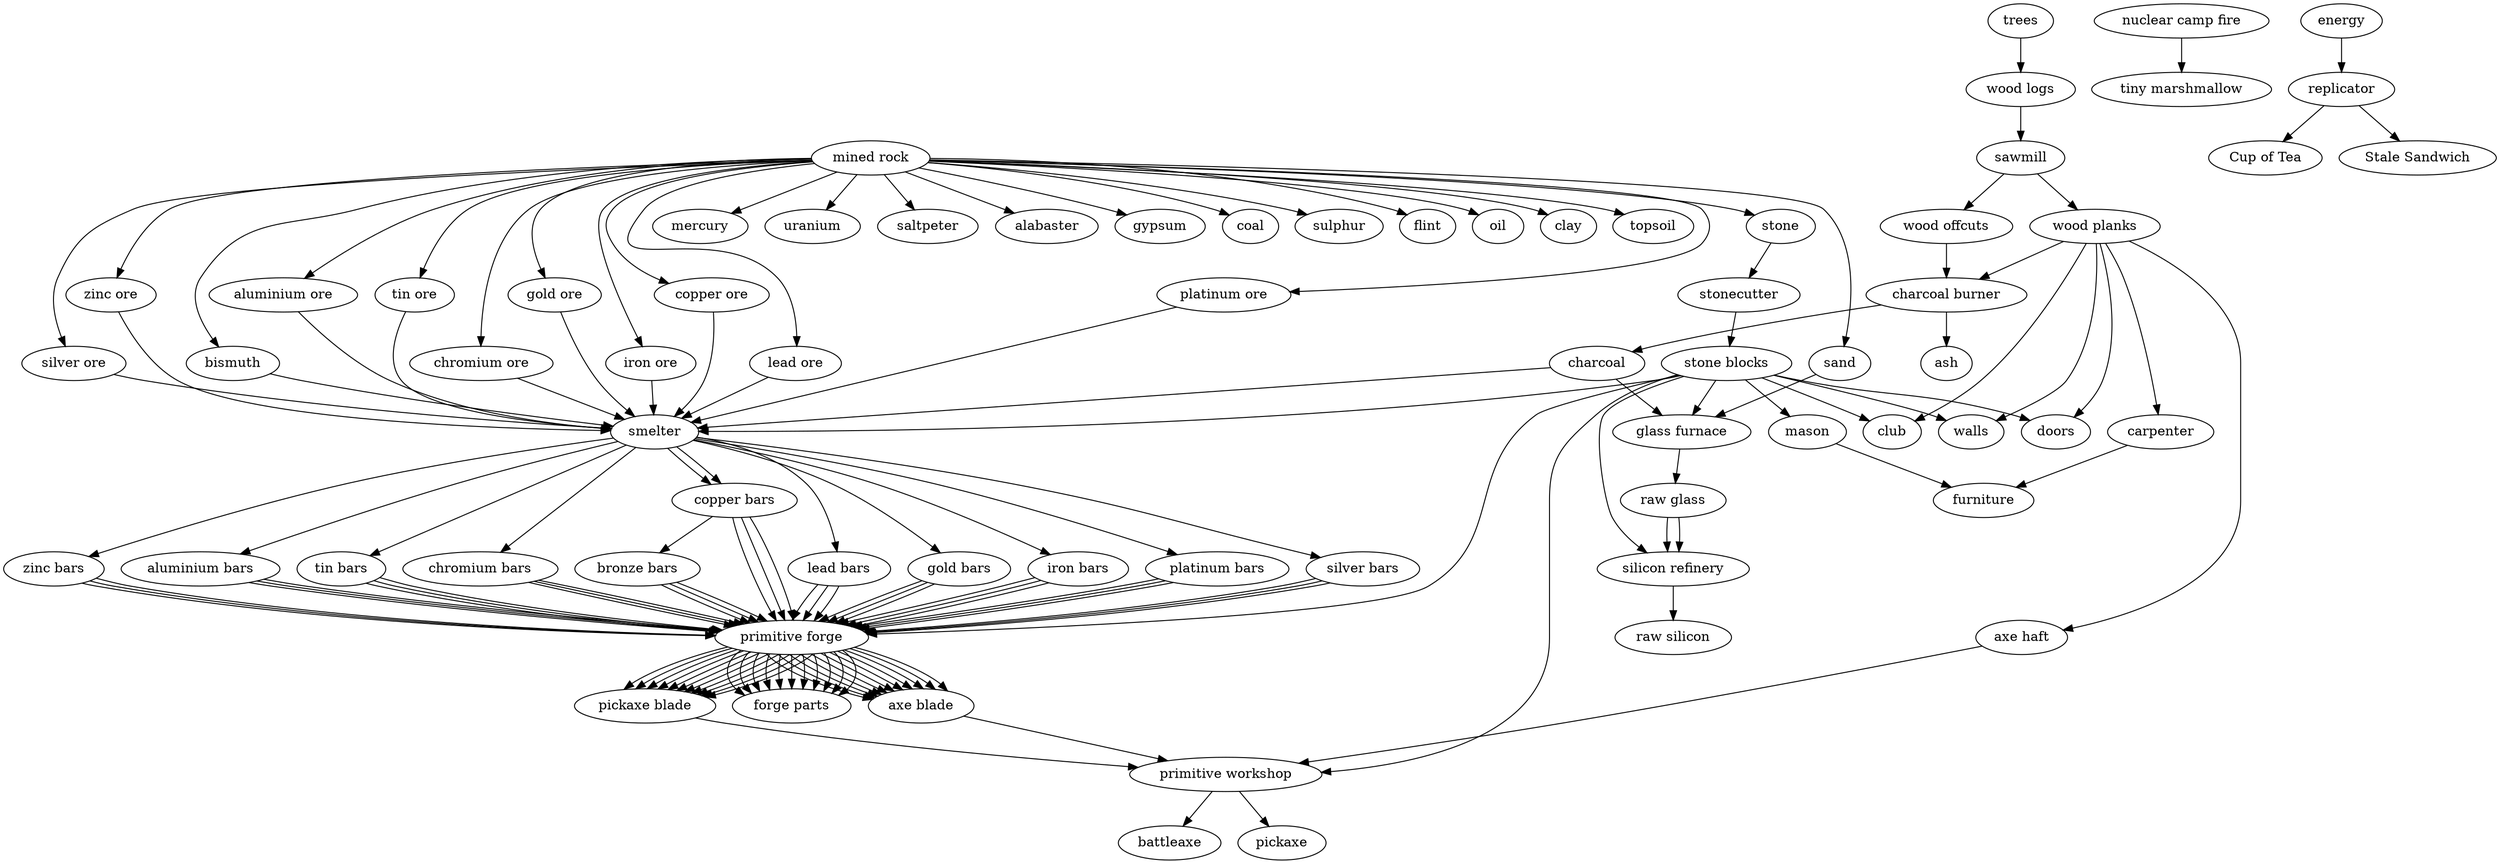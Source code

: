 digraph G {
	trees -> "wood logs" -> sawmill -> "wood planks" -> carpenter -> furniture
	"wood planks" -> "charcoal burner"
	"wood planks" -> walls
	"wood planks" -> doors
	"wood planks" -> club
	"wood planks" -> "axe haft"
	sawmill -> "wood offcuts" -> "charcoal burner" -> charcoal
	"charcoal burner" -> ash

	stone -> stonecutter -> "stone blocks" -> mason -> furniture
	"stone blocks" -> "glass furnace"
	"stone blocks" -> smelter
	"stone blocks" -> walls
	"stone blocks" -> doors
	"stone blocks" -> club

	sand -> "glass furnace" -> "raw glass"
	"raw glass" -> "silicon refinery"
	"stone blocks" -> "silicon refinery"
	"raw glass" -> "silicon refinery" -> "raw silicon"

	charcoal -> smelter
	charcoal -> "glass furnace"

	"stone blocks" -> "primitive forge"
	"stone blocks" -> "primitive workshop"

	"mined rock" -> stone
	"mined rock" -> "aluminium ore"
	"mined rock" -> "tin ore"
	"mined rock" -> "chromium ore"
	"mined rock" -> "copper ore"
	"mined rock" -> "lead ore"
	"mined rock" -> "gold ore"
	"mined rock" -> "iron ore"
	"mined rock" -> "platinum ore"
	"mined rock" -> "silver ore"
	"mined rock" -> "zinc ore"
	"mined rock" -> bismuth
	"mined rock" -> mercury
	"mined rock" -> uranium
	"mined rock" -> saltpeter
	"mined rock" -> alabaster
	"mined rock" -> gypsum
	"mined rock" -> coal
	"mined rock" -> sulphur
	"mined rock" -> flint
	"mined rock" -> sand
	"mined rock" -> oil
	"mined rock" -> clay
	"mined rock" -> topsoil

	"aluminium ore" -> smelter -> "aluminium bars"
	"tin ore" -> smelter -> "tin bars"
	"chromium ore" -> smelter -> "chromium bars"
	"copper ore" -> smelter -> "copper bars"
	"lead ore" -> smelter -> "lead bars"
	"gold ore" -> smelter -> "gold bars"
	"iron ore" -> smelter -> "iron bars"
	"platinum ore" -> smelter -> "platinum bars"
	"silver ore" -> smelter -> "silver bars"
	"zinc ore" -> smelter -> "zinc bars"

	bismuth -> smelter -> "copper bars" -> "bronze bars"

	"nuclear camp fire" -> "tiny marshmallow"

	energy -> replicator
	replicator -> "Cup of Tea"
	replicator -> "Stale Sandwich"

	"aluminium bars" -> "primitive forge" -> "axe blade"
	"tin bars" -> "primitive forge" -> "axe blade"
	"chromium bars" -> "primitive forge" -> "axe blade"
	"copper bars" -> "primitive forge" -> "axe blade"
	"lead bars" -> "primitive forge" -> "axe blade"
	"gold bars" -> "primitive forge" -> "axe blade"
	"iron bars" -> "primitive forge" -> "axe blade"
	"platinum bars" -> "primitive forge" -> "axe blade"
	"silver bars" -> "primitive forge" -> "axe blade"
	"zinc bars" -> "primitive forge" -> "axe blade"
	"bronze bars" -> "primitive forge" -> "axe blade"

	"aluminium bars" -> "primitive forge" -> "pickaxe blade"
	"tin bars" -> "primitive forge" -> "pickaxe blade"
	"chromium bars" -> "primitive forge" -> "pickaxe blade"
	"copper bars" -> "primitive forge" -> "pickaxe blade"
	"lead bars" -> "primitive forge" -> "pickaxe blade"
	"gold bars" -> "primitive forge" -> "pickaxe blade"
	"iron bars" -> "primitive forge" -> "pickaxe blade"
	"platinum bars" -> "primitive forge" -> "pickaxe blade"
	"silver bars" -> "primitive forge" -> "pickaxe blade"
	"zinc bars" -> "primitive forge" -> "pickaxe blade"
	"bronze bars" -> "primitive forge" -> "pickaxe blade"

	"axe blade" -> "primitive workshop" -> battleaxe
	"axe haft" -> "primitive workshop"
	"pickaxe blade" -> "primitive workshop" -> pickaxe

	"aluminium bars" -> "primitive forge" -> "forge parts"
	"tin bars" -> "primitive forge" -> "forge parts"
	"chromium bars" -> "primitive forge" -> "forge parts"
	"copper bars" -> "primitive forge" -> "forge parts"
	"lead bars" -> "primitive forge" -> "forge parts"
	"gold bars" -> "primitive forge" -> "forge parts"
	"iron bars" -> "primitive forge" -> "forge parts"
	"platinum bars" -> "primitive forge" -> "forge parts"
	"silver bars" -> "primitive forge" -> "forge parts"
	"zinc bars" -> "primitive forge" -> "forge parts"
	"bronze bars" -> "primitive forge" -> "forge parts"
}
